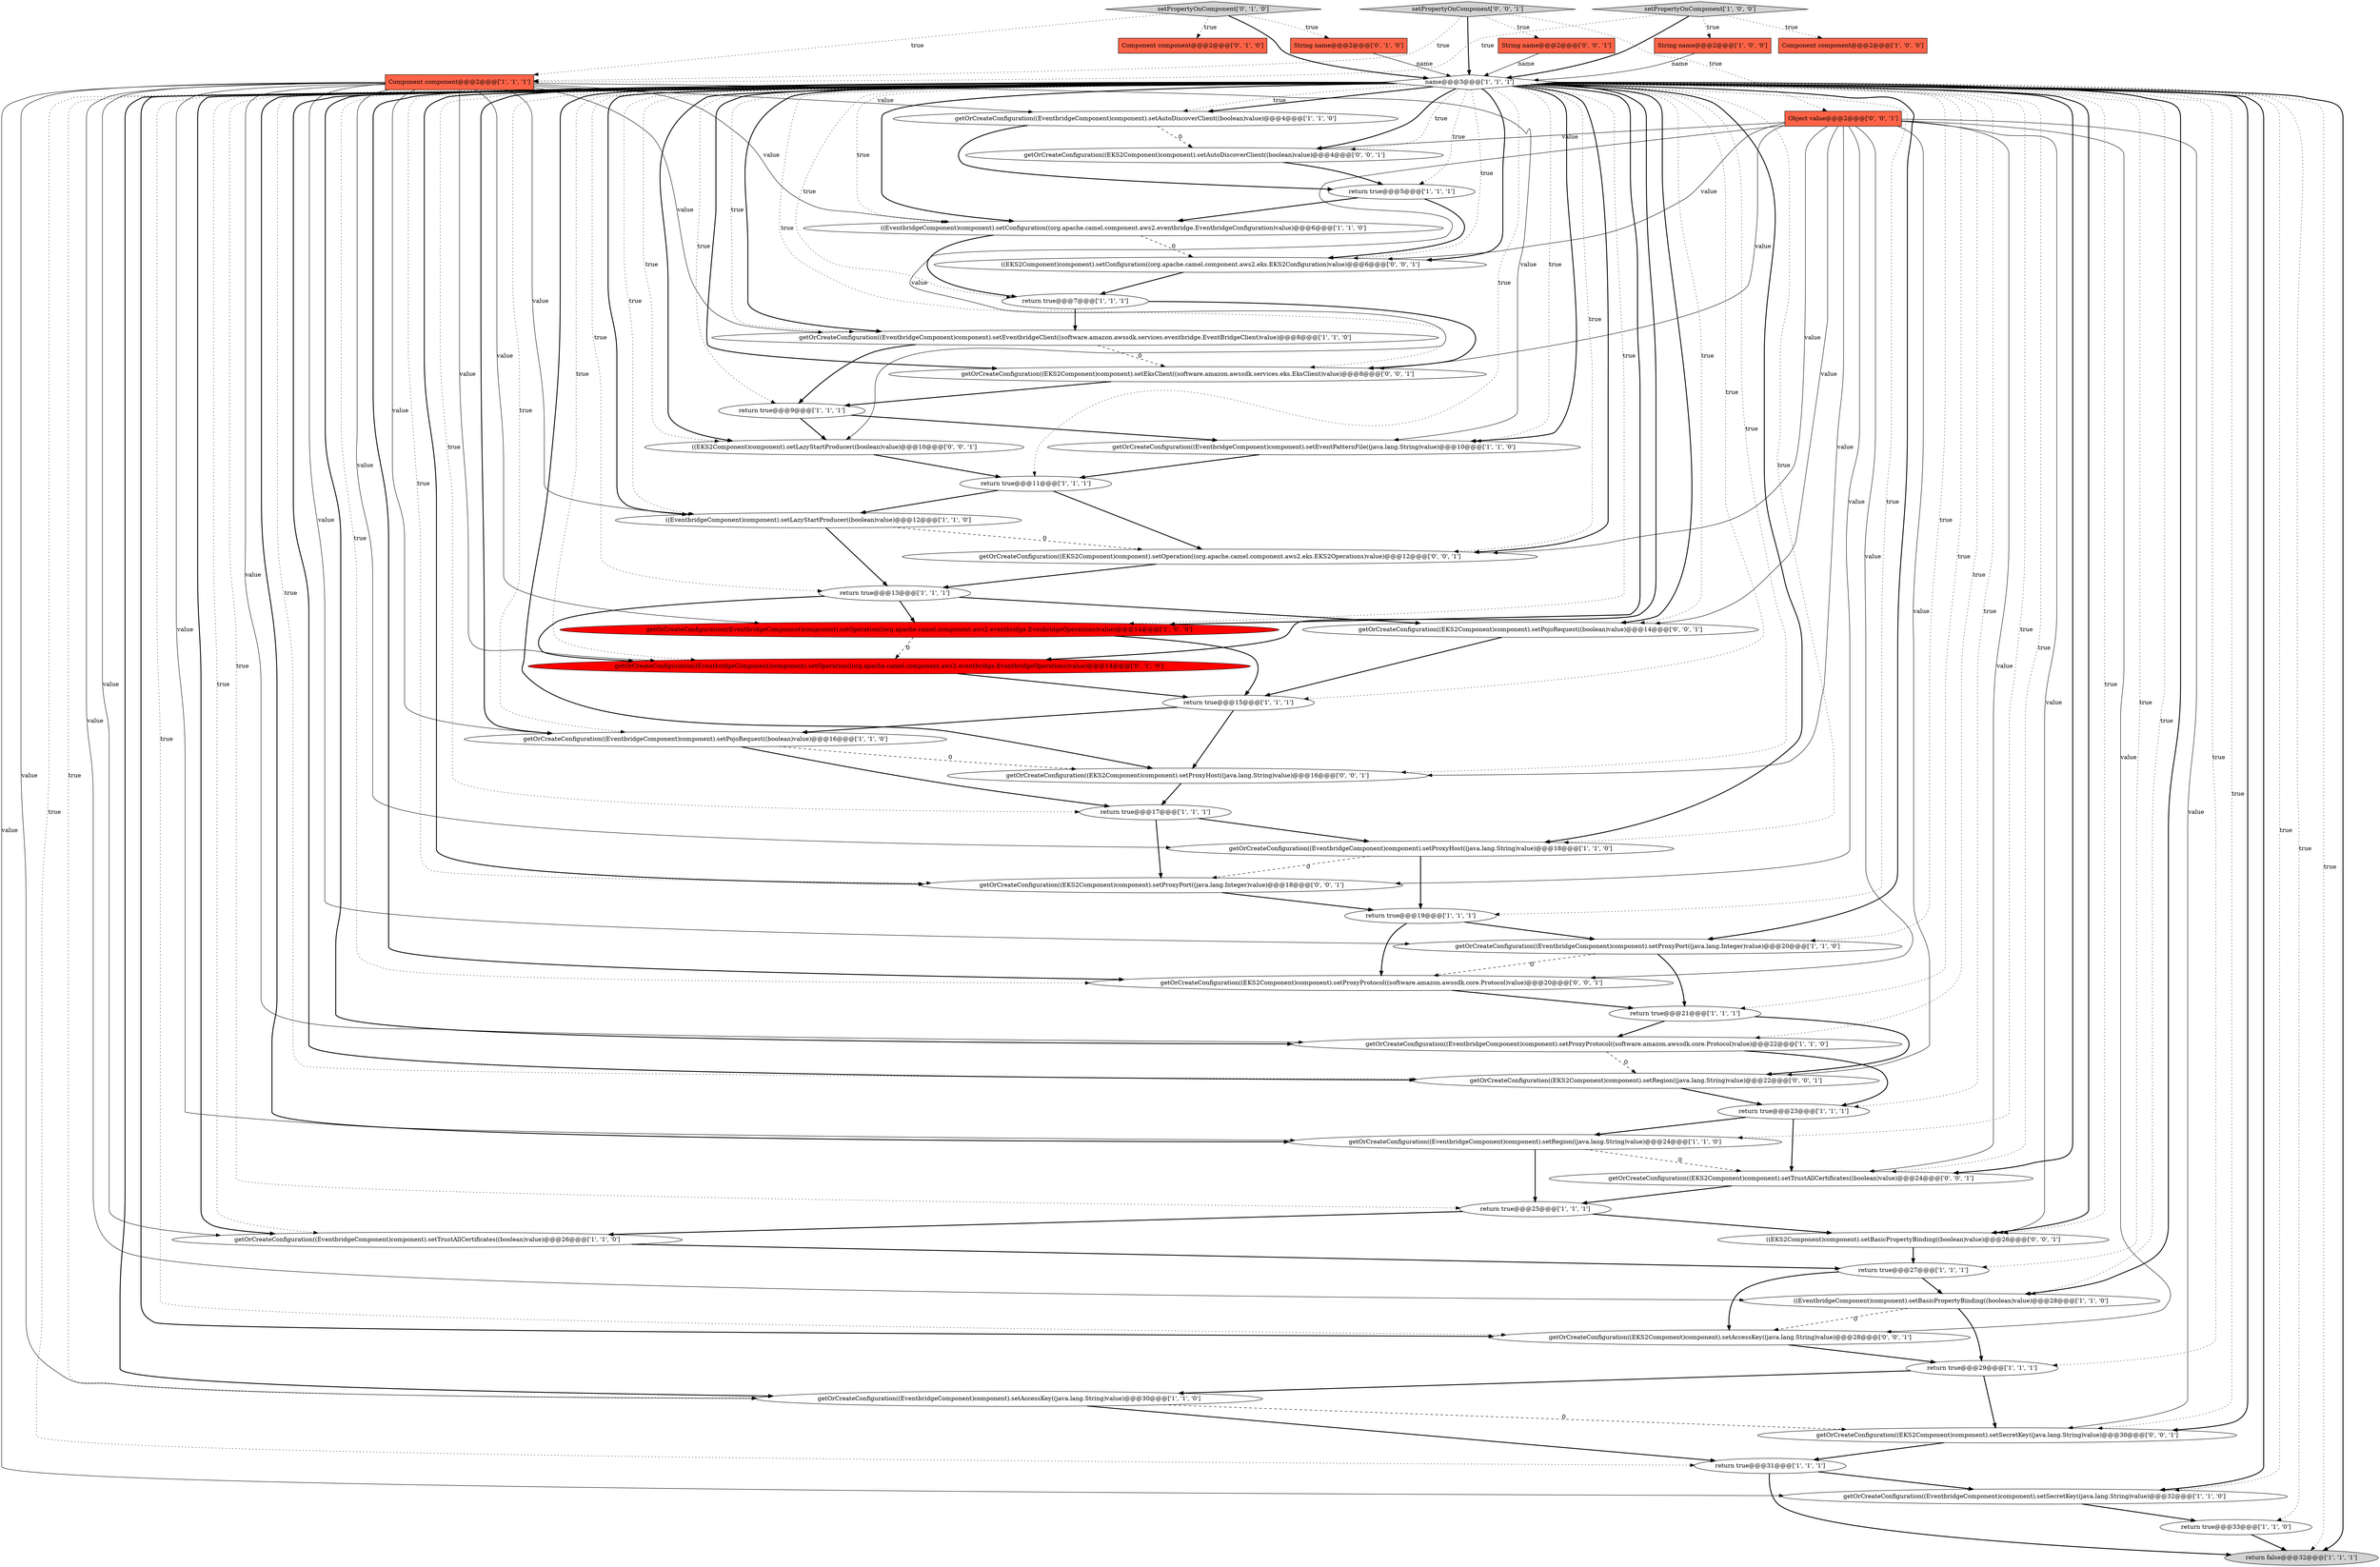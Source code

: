 digraph {
17 [style = filled, label = "return false@@@32@@@['1', '1', '1']", fillcolor = lightgray, shape = ellipse image = "AAA0AAABBB1BBB"];
24 [style = filled, label = "getOrCreateConfiguration((EventbridgeComponent)component).setRegion((java.lang.String)value)@@@24@@@['1', '1', '0']", fillcolor = white, shape = ellipse image = "AAA0AAABBB1BBB"];
41 [style = filled, label = "((EKS2Component)component).setConfiguration((org.apache.camel.component.aws2.eks.EKS2Configuration)value)@@@6@@@['0', '0', '1']", fillcolor = white, shape = ellipse image = "AAA0AAABBB3BBB"];
54 [style = filled, label = "getOrCreateConfiguration((EKS2Component)component).setProxyHost((java.lang.String)value)@@@16@@@['0', '0', '1']", fillcolor = white, shape = ellipse image = "AAA0AAABBB3BBB"];
27 [style = filled, label = "return true@@@17@@@['1', '1', '1']", fillcolor = white, shape = ellipse image = "AAA0AAABBB1BBB"];
13 [style = filled, label = "return true@@@13@@@['1', '1', '1']", fillcolor = white, shape = ellipse image = "AAA0AAABBB1BBB"];
45 [style = filled, label = "getOrCreateConfiguration((EKS2Component)component).setAutoDiscoverClient((boolean)value)@@@4@@@['0', '0', '1']", fillcolor = white, shape = ellipse image = "AAA0AAABBB3BBB"];
9 [style = filled, label = "getOrCreateConfiguration((EventbridgeComponent)component).setSecretKey((java.lang.String)value)@@@32@@@['1', '1', '0']", fillcolor = white, shape = ellipse image = "AAA0AAABBB1BBB"];
8 [style = filled, label = "getOrCreateConfiguration((EventbridgeComponent)component).setAccessKey((java.lang.String)value)@@@30@@@['1', '1', '0']", fillcolor = white, shape = ellipse image = "AAA0AAABBB1BBB"];
55 [style = filled, label = "getOrCreateConfiguration((EKS2Component)component).setProxyProtocol((software.amazon.awssdk.core.Protocol)value)@@@20@@@['0', '0', '1']", fillcolor = white, shape = ellipse image = "AAA0AAABBB3BBB"];
3 [style = filled, label = "return true@@@21@@@['1', '1', '1']", fillcolor = white, shape = ellipse image = "AAA0AAABBB1BBB"];
52 [style = filled, label = "Object value@@@2@@@['0', '0', '1']", fillcolor = tomato, shape = box image = "AAA0AAABBB3BBB"];
25 [style = filled, label = "((EventbridgeComponent)component).setConfiguration((org.apache.camel.component.aws2.eventbridge.EventbridgeConfiguration)value)@@@6@@@['1', '1', '0']", fillcolor = white, shape = ellipse image = "AAA0AAABBB1BBB"];
53 [style = filled, label = "getOrCreateConfiguration((EKS2Component)component).setPojoRequest((boolean)value)@@@14@@@['0', '0', '1']", fillcolor = white, shape = ellipse image = "AAA0AAABBB3BBB"];
50 [style = filled, label = "getOrCreateConfiguration((EKS2Component)component).setRegion((java.lang.String)value)@@@22@@@['0', '0', '1']", fillcolor = white, shape = ellipse image = "AAA0AAABBB3BBB"];
2 [style = filled, label = "return true@@@19@@@['1', '1', '1']", fillcolor = white, shape = ellipse image = "AAA0AAABBB1BBB"];
32 [style = filled, label = "name@@@3@@@['1', '1', '1']", fillcolor = white, shape = diamond image = "AAA0AAABBB1BBB"];
56 [style = filled, label = "getOrCreateConfiguration((EKS2Component)component).setSecretKey((java.lang.String)value)@@@30@@@['0', '0', '1']", fillcolor = white, shape = ellipse image = "AAA0AAABBB3BBB"];
44 [style = filled, label = "((EKS2Component)component).setBasicPropertyBinding((boolean)value)@@@26@@@['0', '0', '1']", fillcolor = white, shape = ellipse image = "AAA0AAABBB3BBB"];
47 [style = filled, label = "getOrCreateConfiguration((EKS2Component)component).setProxyPort((java.lang.Integer)value)@@@18@@@['0', '0', '1']", fillcolor = white, shape = ellipse image = "AAA0AAABBB3BBB"];
43 [style = filled, label = "getOrCreateConfiguration((EKS2Component)component).setEksClient((software.amazon.awssdk.services.eks.EksClient)value)@@@8@@@['0', '0', '1']", fillcolor = white, shape = ellipse image = "AAA0AAABBB3BBB"];
38 [style = filled, label = "String name@@@2@@@['0', '1', '0']", fillcolor = tomato, shape = box image = "AAA0AAABBB2BBB"];
16 [style = filled, label = "return true@@@31@@@['1', '1', '1']", fillcolor = white, shape = ellipse image = "AAA0AAABBB1BBB"];
34 [style = filled, label = "getOrCreateConfiguration((EventbridgeComponent)component).setProxyHost((java.lang.String)value)@@@18@@@['1', '1', '0']", fillcolor = white, shape = ellipse image = "AAA0AAABBB1BBB"];
35 [style = filled, label = "return true@@@33@@@['1', '1', '0']", fillcolor = white, shape = ellipse image = "AAA0AAABBB1BBB"];
5 [style = filled, label = "return true@@@9@@@['1', '1', '1']", fillcolor = white, shape = ellipse image = "AAA0AAABBB1BBB"];
30 [style = filled, label = "getOrCreateConfiguration((EventbridgeComponent)component).setProxyPort((java.lang.Integer)value)@@@20@@@['1', '1', '0']", fillcolor = white, shape = ellipse image = "AAA0AAABBB1BBB"];
23 [style = filled, label = "Component component@@@2@@@['1', '1', '1']", fillcolor = tomato, shape = box image = "AAA0AAABBB1BBB"];
40 [style = filled, label = "setPropertyOnComponent['0', '0', '1']", fillcolor = lightgray, shape = diamond image = "AAA0AAABBB3BBB"];
11 [style = filled, label = "((EventbridgeComponent)component).setBasicPropertyBinding((boolean)value)@@@28@@@['1', '1', '0']", fillcolor = white, shape = ellipse image = "AAA0AAABBB1BBB"];
26 [style = filled, label = "getOrCreateConfiguration((EventbridgeComponent)component).setOperation((org.apache.camel.component.aws2.eventbridge.EvenbridgeOperations)value)@@@14@@@['1', '0', '0']", fillcolor = red, shape = ellipse image = "AAA1AAABBB1BBB"];
49 [style = filled, label = "String name@@@2@@@['0', '0', '1']", fillcolor = tomato, shape = box image = "AAA0AAABBB3BBB"];
51 [style = filled, label = "((EKS2Component)component).setLazyStartProducer((boolean)value)@@@10@@@['0', '0', '1']", fillcolor = white, shape = ellipse image = "AAA0AAABBB3BBB"];
20 [style = filled, label = "return true@@@7@@@['1', '1', '1']", fillcolor = white, shape = ellipse image = "AAA0AAABBB1BBB"];
48 [style = filled, label = "getOrCreateConfiguration((EKS2Component)component).setTrustAllCertificates((boolean)value)@@@24@@@['0', '0', '1']", fillcolor = white, shape = ellipse image = "AAA0AAABBB3BBB"];
15 [style = filled, label = "getOrCreateConfiguration((EventbridgeComponent)component).setEventbridgeClient((software.amazon.awssdk.services.eventbridge.EventBridgeClient)value)@@@8@@@['1', '1', '0']", fillcolor = white, shape = ellipse image = "AAA0AAABBB1BBB"];
6 [style = filled, label = "getOrCreateConfiguration((EventbridgeComponent)component).setTrustAllCertificates((boolean)value)@@@26@@@['1', '1', '0']", fillcolor = white, shape = ellipse image = "AAA0AAABBB1BBB"];
39 [style = filled, label = "getOrCreateConfiguration((EventbridgeComponent)component).setOperation((org.apache.camel.component.aws2.eventbridge.EventbridgeOperations)value)@@@14@@@['0', '1', '0']", fillcolor = red, shape = ellipse image = "AAA1AAABBB2BBB"];
18 [style = filled, label = "return true@@@27@@@['1', '1', '1']", fillcolor = white, shape = ellipse image = "AAA0AAABBB1BBB"];
31 [style = filled, label = "return true@@@29@@@['1', '1', '1']", fillcolor = white, shape = ellipse image = "AAA0AAABBB1BBB"];
36 [style = filled, label = "Component component@@@2@@@['0', '1', '0']", fillcolor = tomato, shape = box image = "AAA0AAABBB2BBB"];
37 [style = filled, label = "setPropertyOnComponent['0', '1', '0']", fillcolor = lightgray, shape = diamond image = "AAA0AAABBB2BBB"];
4 [style = filled, label = "setPropertyOnComponent['1', '0', '0']", fillcolor = lightgray, shape = diamond image = "AAA0AAABBB1BBB"];
12 [style = filled, label = "String name@@@2@@@['1', '0', '0']", fillcolor = tomato, shape = box image = "AAA0AAABBB1BBB"];
7 [style = filled, label = "getOrCreateConfiguration((EventbridgeComponent)component).setEventPatternFile((java.lang.String)value)@@@10@@@['1', '1', '0']", fillcolor = white, shape = ellipse image = "AAA0AAABBB1BBB"];
0 [style = filled, label = "getOrCreateConfiguration((EventbridgeComponent)component).setProxyProtocol((software.amazon.awssdk.core.Protocol)value)@@@22@@@['1', '1', '0']", fillcolor = white, shape = ellipse image = "AAA0AAABBB1BBB"];
14 [style = filled, label = "return true@@@15@@@['1', '1', '1']", fillcolor = white, shape = ellipse image = "AAA0AAABBB1BBB"];
10 [style = filled, label = "getOrCreateConfiguration((EventbridgeComponent)component).setAutoDiscoverClient((boolean)value)@@@4@@@['1', '1', '0']", fillcolor = white, shape = ellipse image = "AAA0AAABBB1BBB"];
1 [style = filled, label = "Component component@@@2@@@['1', '0', '0']", fillcolor = tomato, shape = box image = "AAA0AAABBB1BBB"];
22 [style = filled, label = "((EventbridgeComponent)component).setLazyStartProducer((boolean)value)@@@12@@@['1', '1', '0']", fillcolor = white, shape = ellipse image = "AAA0AAABBB1BBB"];
33 [style = filled, label = "return true@@@25@@@['1', '1', '1']", fillcolor = white, shape = ellipse image = "AAA0AAABBB1BBB"];
29 [style = filled, label = "return true@@@23@@@['1', '1', '1']", fillcolor = white, shape = ellipse image = "AAA0AAABBB1BBB"];
28 [style = filled, label = "return true@@@11@@@['1', '1', '1']", fillcolor = white, shape = ellipse image = "AAA0AAABBB1BBB"];
19 [style = filled, label = "getOrCreateConfiguration((EventbridgeComponent)component).setPojoRequest((boolean)value)@@@16@@@['1', '1', '0']", fillcolor = white, shape = ellipse image = "AAA0AAABBB1BBB"];
42 [style = filled, label = "getOrCreateConfiguration((EKS2Component)component).setOperation((org.apache.camel.component.aws2.eks.EKS2Operations)value)@@@12@@@['0', '0', '1']", fillcolor = white, shape = ellipse image = "AAA0AAABBB3BBB"];
46 [style = filled, label = "getOrCreateConfiguration((EKS2Component)component).setAccessKey((java.lang.String)value)@@@28@@@['0', '0', '1']", fillcolor = white, shape = ellipse image = "AAA0AAABBB3BBB"];
21 [style = filled, label = "return true@@@5@@@['1', '1', '1']", fillcolor = white, shape = ellipse image = "AAA0AAABBB1BBB"];
32->53 [style = bold, label=""];
8->16 [style = bold, label=""];
32->22 [style = bold, label=""];
32->28 [style = dotted, label="true"];
54->27 [style = bold, label=""];
32->43 [style = dotted, label="true"];
23->7 [style = solid, label="value"];
31->56 [style = bold, label=""];
4->1 [style = dotted, label="true"];
32->0 [style = bold, label=""];
32->0 [style = dotted, label="true"];
32->55 [style = dotted, label="true"];
12->32 [style = solid, label="name"];
39->14 [style = bold, label=""];
32->11 [style = dotted, label="true"];
32->45 [style = dotted, label="true"];
46->31 [style = bold, label=""];
32->34 [style = bold, label=""];
40->23 [style = dotted, label="true"];
49->32 [style = solid, label="name"];
41->20 [style = bold, label=""];
32->6 [style = bold, label=""];
9->35 [style = bold, label=""];
32->50 [style = dotted, label="true"];
23->22 [style = solid, label="value"];
37->38 [style = dotted, label="true"];
32->25 [style = dotted, label="true"];
32->42 [style = dotted, label="true"];
22->42 [style = dashed, label="0"];
32->8 [style = dotted, label="true"];
34->2 [style = bold, label=""];
52->55 [style = solid, label="value"];
32->3 [style = dotted, label="true"];
32->30 [style = dotted, label="true"];
32->25 [style = bold, label=""];
23->10 [style = solid, label="value"];
37->32 [style = bold, label=""];
20->43 [style = bold, label=""];
37->36 [style = dotted, label="true"];
18->46 [style = bold, label=""];
32->17 [style = dotted, label="true"];
32->54 [style = dotted, label="true"];
44->18 [style = bold, label=""];
32->13 [style = dotted, label="true"];
28->42 [style = bold, label=""];
11->46 [style = dashed, label="0"];
32->11 [style = bold, label=""];
20->15 [style = bold, label=""];
33->44 [style = bold, label=""];
16->9 [style = bold, label=""];
22->13 [style = bold, label=""];
32->15 [style = dotted, label="true"];
40->49 [style = dotted, label="true"];
32->56 [style = bold, label=""];
50->29 [style = bold, label=""];
52->47 [style = solid, label="value"];
32->24 [style = dotted, label="true"];
32->35 [style = dotted, label="true"];
51->28 [style = bold, label=""];
19->54 [style = dashed, label="0"];
23->25 [style = solid, label="value"];
52->46 [style = solid, label="value"];
32->2 [style = dotted, label="true"];
4->23 [style = dotted, label="true"];
23->34 [style = solid, label="value"];
18->11 [style = bold, label=""];
24->48 [style = dashed, label="0"];
26->14 [style = bold, label=""];
21->41 [style = bold, label=""];
0->29 [style = bold, label=""];
32->7 [style = bold, label=""];
32->5 [style = dotted, label="true"];
52->44 [style = solid, label="value"];
10->21 [style = bold, label=""];
21->25 [style = bold, label=""];
16->17 [style = bold, label=""];
32->26 [style = bold, label=""];
32->10 [style = bold, label=""];
40->52 [style = dotted, label="true"];
23->0 [style = solid, label="value"];
3->0 [style = bold, label=""];
25->41 [style = dashed, label="0"];
32->47 [style = dotted, label="true"];
47->2 [style = bold, label=""];
35->17 [style = bold, label=""];
48->33 [style = bold, label=""];
52->53 [style = solid, label="value"];
5->7 [style = bold, label=""];
32->51 [style = dotted, label="true"];
32->48 [style = bold, label=""];
45->21 [style = bold, label=""];
56->16 [style = bold, label=""];
27->47 [style = bold, label=""];
32->42 [style = bold, label=""];
0->50 [style = dashed, label="0"];
32->17 [style = bold, label=""];
32->51 [style = bold, label=""];
10->45 [style = dashed, label="0"];
32->31 [style = dotted, label="true"];
2->55 [style = bold, label=""];
32->50 [style = bold, label=""];
26->39 [style = dashed, label="0"];
32->18 [style = dotted, label="true"];
32->46 [style = bold, label=""];
32->34 [style = dotted, label="true"];
32->6 [style = dotted, label="true"];
6->18 [style = bold, label=""];
32->20 [style = dotted, label="true"];
32->7 [style = dotted, label="true"];
15->43 [style = dashed, label="0"];
14->19 [style = bold, label=""];
32->53 [style = dotted, label="true"];
13->39 [style = bold, label=""];
23->24 [style = solid, label="value"];
32->19 [style = bold, label=""];
32->30 [style = bold, label=""];
32->14 [style = dotted, label="true"];
32->33 [style = dotted, label="true"];
24->33 [style = bold, label=""];
32->9 [style = bold, label=""];
11->31 [style = bold, label=""];
53->14 [style = bold, label=""];
25->20 [style = bold, label=""];
32->8 [style = bold, label=""];
27->34 [style = bold, label=""];
7->28 [style = bold, label=""];
30->3 [style = bold, label=""];
43->5 [style = bold, label=""];
13->26 [style = bold, label=""];
52->41 [style = solid, label="value"];
40->32 [style = bold, label=""];
32->44 [style = bold, label=""];
23->8 [style = solid, label="value"];
32->39 [style = bold, label=""];
32->41 [style = bold, label=""];
32->29 [style = dotted, label="true"];
32->10 [style = dotted, label="true"];
4->12 [style = dotted, label="true"];
32->46 [style = dotted, label="true"];
32->44 [style = dotted, label="true"];
52->43 [style = solid, label="value"];
31->8 [style = bold, label=""];
28->22 [style = bold, label=""];
52->51 [style = solid, label="value"];
23->39 [style = solid, label="value"];
3->50 [style = bold, label=""];
32->22 [style = dotted, label="true"];
38->32 [style = solid, label="name"];
32->45 [style = bold, label=""];
42->13 [style = bold, label=""];
32->21 [style = dotted, label="true"];
5->51 [style = bold, label=""];
32->41 [style = dotted, label="true"];
13->53 [style = bold, label=""];
32->39 [style = dotted, label="true"];
32->9 [style = dotted, label="true"];
33->6 [style = bold, label=""];
52->45 [style = solid, label="value"];
34->47 [style = dashed, label="0"];
30->55 [style = dashed, label="0"];
55->3 [style = bold, label=""];
32->43 [style = bold, label=""];
52->42 [style = solid, label="value"];
15->5 [style = bold, label=""];
23->30 [style = solid, label="value"];
23->26 [style = solid, label="value"];
52->50 [style = solid, label="value"];
52->56 [style = solid, label="value"];
23->19 [style = solid, label="value"];
14->54 [style = bold, label=""];
8->56 [style = dashed, label="0"];
32->27 [style = dotted, label="true"];
32->48 [style = dotted, label="true"];
32->55 [style = bold, label=""];
32->47 [style = bold, label=""];
19->27 [style = bold, label=""];
32->56 [style = dotted, label="true"];
23->6 [style = solid, label="value"];
23->15 [style = solid, label="value"];
52->48 [style = solid, label="value"];
32->15 [style = bold, label=""];
23->11 [style = solid, label="value"];
52->54 [style = solid, label="value"];
23->9 [style = solid, label="value"];
32->26 [style = dotted, label="true"];
32->54 [style = bold, label=""];
37->23 [style = dotted, label="true"];
29->48 [style = bold, label=""];
2->30 [style = bold, label=""];
29->24 [style = bold, label=""];
32->16 [style = dotted, label="true"];
32->24 [style = bold, label=""];
4->32 [style = bold, label=""];
32->19 [style = dotted, label="true"];
}
